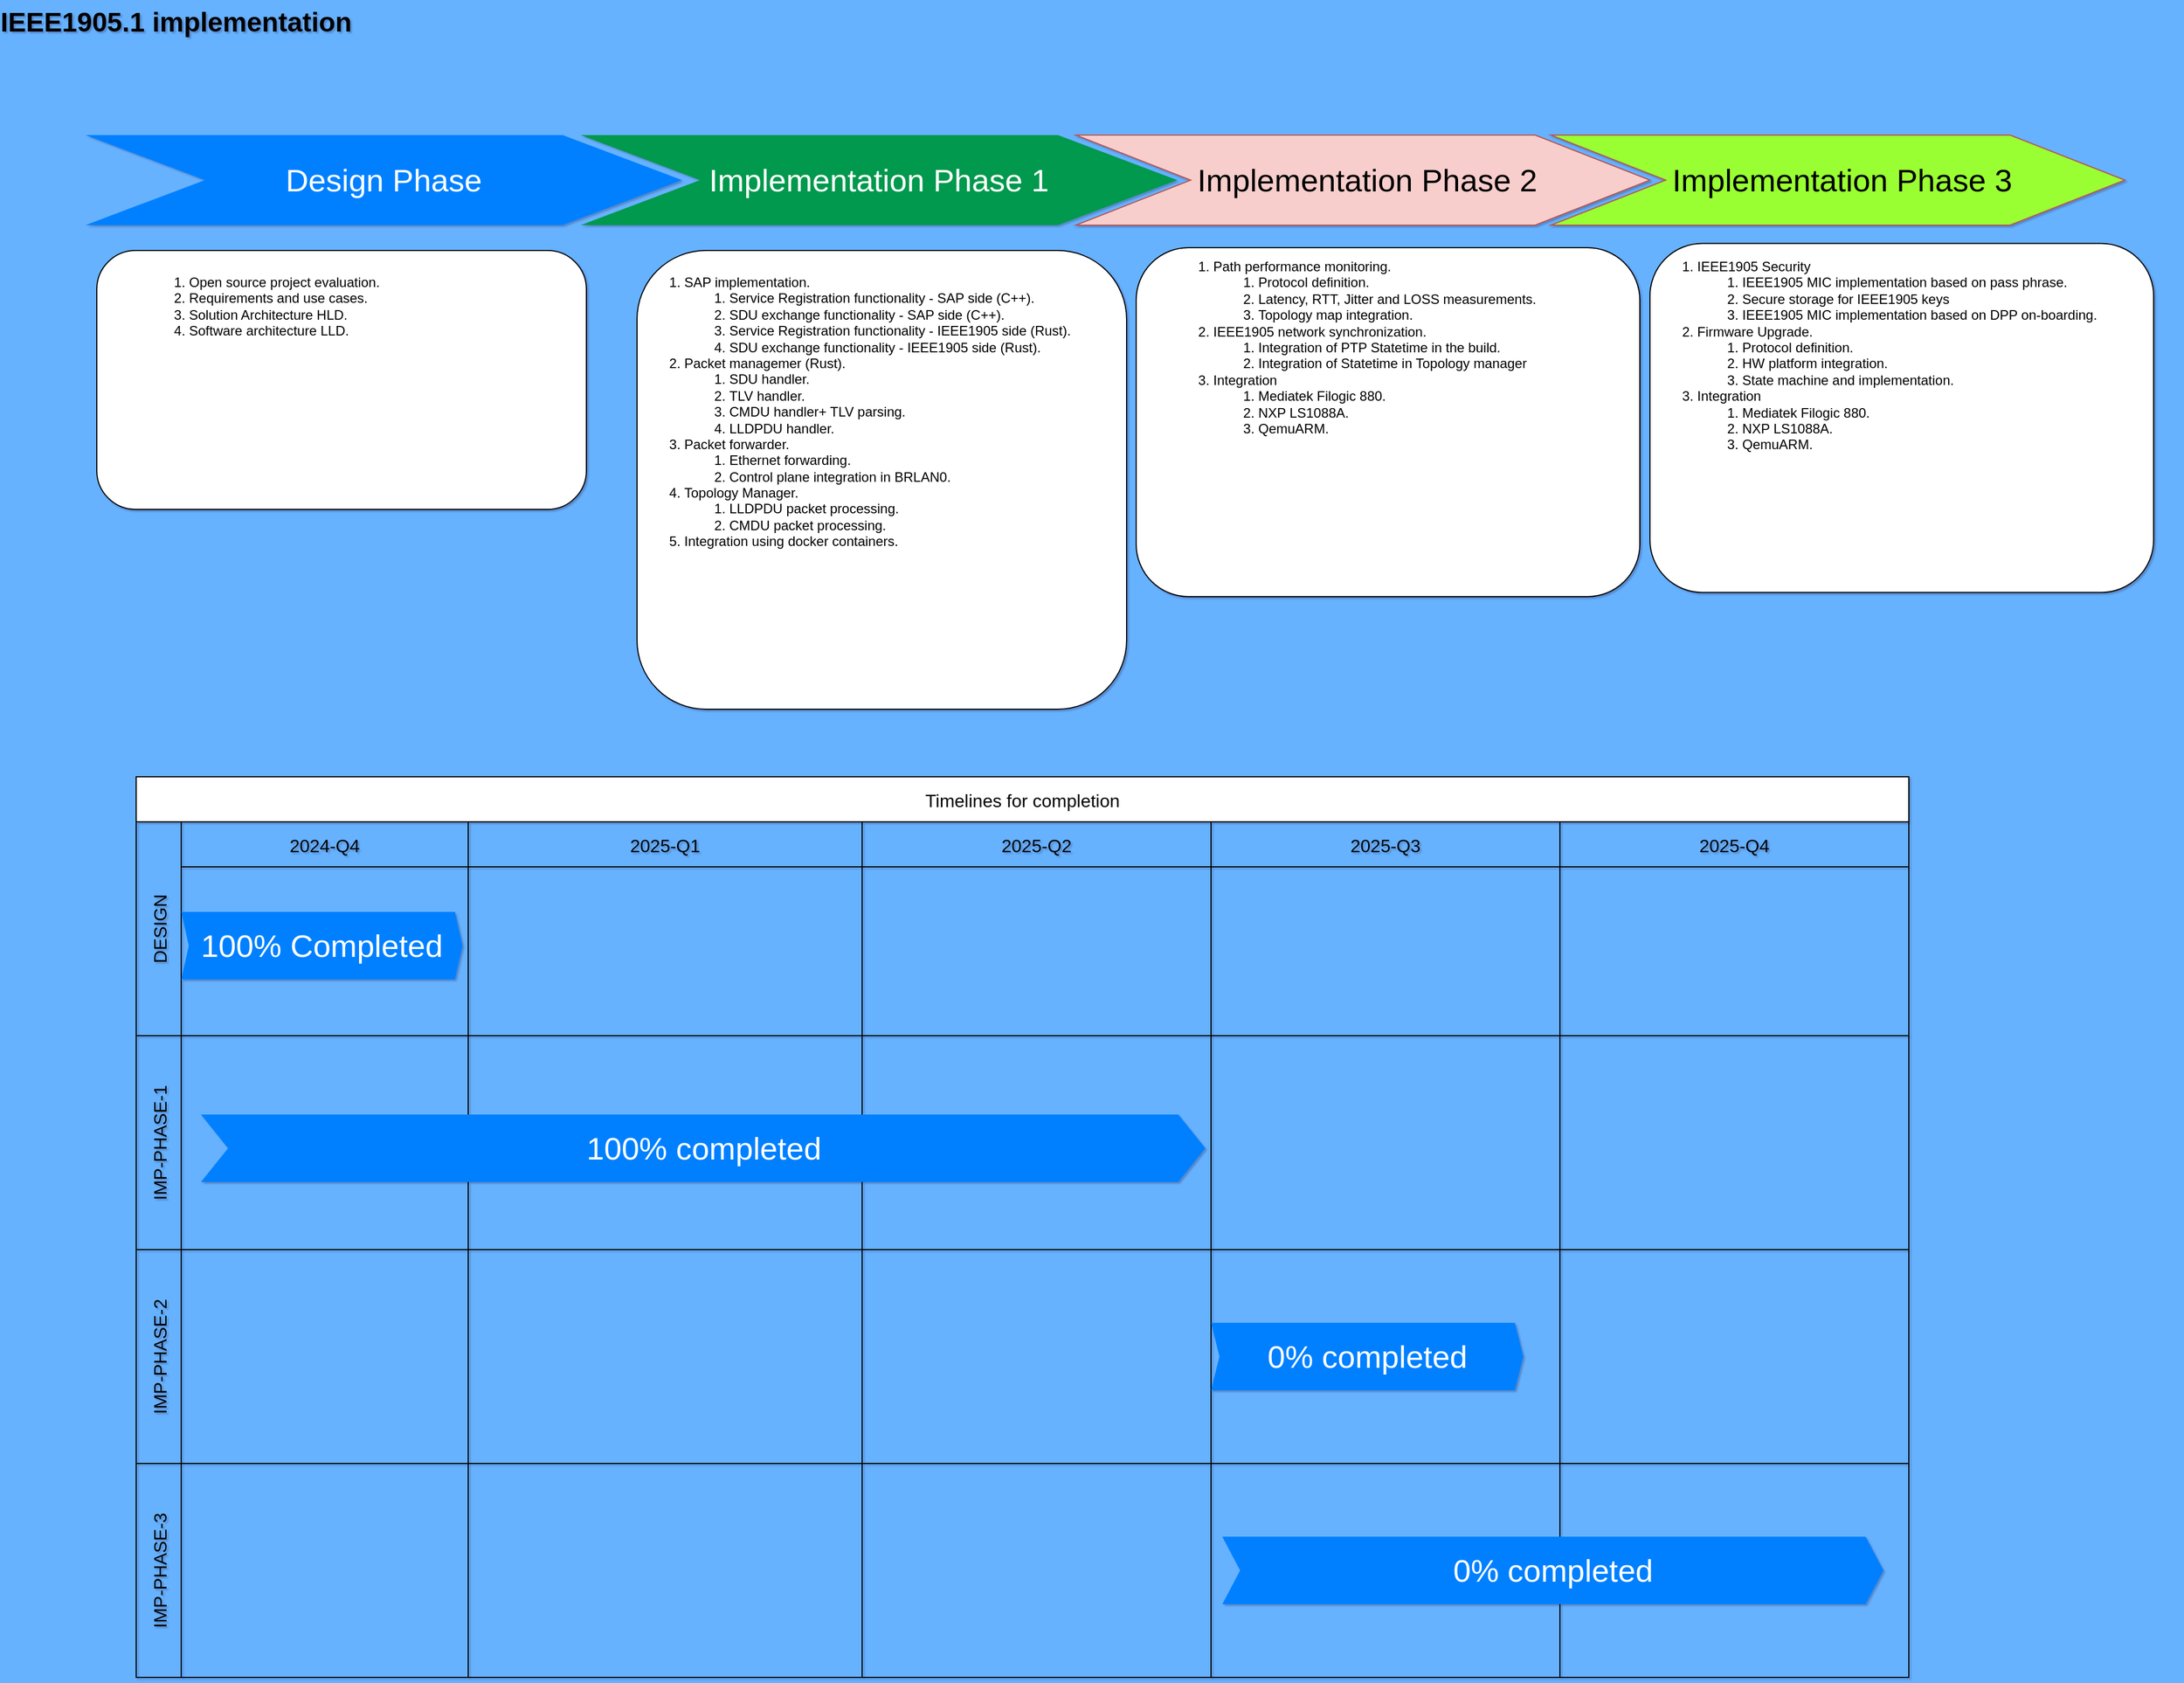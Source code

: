 <mxfile>
    <diagram id="YX6WL5jQAD7HE32yVWJi" name="Page-1">
        <mxGraphModel dx="2414" dy="507" grid="1" gridSize="10" guides="1" tooltips="1" connect="1" arrows="1" fold="1" page="1" pageScale="1" pageWidth="1169" pageHeight="827" background="#66B2FF" math="0" shadow="1">
            <root>
                <mxCell id="0"/>
                <mxCell id="1" parent="0"/>
                <mxCell id="yaC3Kc0Jhc1tfMPTlJ1g-6" value="" style="rounded=1;whiteSpace=wrap;html=1;" parent="1" vertex="1">
                    <mxGeometry x="80" y="402.5" width="435" height="230" as="geometry"/>
                </mxCell>
                <mxCell id="wJQXerrW_lwxBEKmfifJ-1" value="" style="rounded=1;whiteSpace=wrap;html=1;" parent="1" vertex="1">
                    <mxGeometry x="1003.5" y="400" width="447.5" height="310" as="geometry"/>
                </mxCell>
                <mxCell id="wJQXerrW_lwxBEKmfifJ-2" value="" style="rounded=1;whiteSpace=wrap;html=1;" parent="1" vertex="1">
                    <mxGeometry x="560" y="402.5" width="435" height="407.5" as="geometry"/>
                </mxCell>
                <mxCell id="wJQXerrW_lwxBEKmfifJ-3" value="&lt;div&gt;Implementation Phase 1&lt;/div&gt;" style="shape=step;whiteSpace=wrap;html=1;fontSize=28;fillColor=#00994D;fontColor=#FFFFFF;strokeColor=none;" parent="1" vertex="1">
                    <mxGeometry x="510" y="300" width="530" height="80" as="geometry"/>
                </mxCell>
                <mxCell id="wJQXerrW_lwxBEKmfifJ-4" value="&amp;nbsp;Implementation Phase 2" style="shape=step;whiteSpace=wrap;html=1;fontSize=28;fillColor=#f8cecc;strokeColor=#b85450;" parent="1" vertex="1">
                    <mxGeometry x="950" y="300" width="510" height="80" as="geometry"/>
                </mxCell>
                <mxCell id="wJQXerrW_lwxBEKmfifJ-6" value="&lt;ol&gt;&lt;li&gt;SAP implementation.&lt;/li&gt;&lt;ol&gt;&lt;li&gt;&lt;span style=&quot;background-color: initial;&quot;&gt;Service Registration functionality - SAP side (C++).&lt;/span&gt;&lt;br&gt;&lt;/li&gt;&lt;li&gt;SDU exchange functionality - SAP side (C++).&lt;/li&gt;&lt;li&gt;&lt;span style=&quot;background-color: initial;&quot;&gt;Service Registration functionality - IEEE1905 side (Rust).&lt;/span&gt;&lt;/li&gt;&lt;li&gt;&lt;span style=&quot;background-color: initial;&quot;&gt;SDU exchange functionality - IEEE1905 side (Rust).&lt;/span&gt;&lt;/li&gt;&lt;/ol&gt;&lt;li&gt;Packet managemer (Rust).&lt;/li&gt;&lt;ol&gt;&lt;li&gt;SDU handler.&lt;/li&gt;&lt;li&gt;TLV handler.&lt;/li&gt;&lt;li&gt;CMDU handler+ TLV parsing.&lt;/li&gt;&lt;li&gt;LLDPDU handler.&lt;/li&gt;&lt;/ol&gt;&lt;li&gt;Packet forwarder.&lt;/li&gt;&lt;ol&gt;&lt;li&gt;Ethernet forwarding.&lt;/li&gt;&lt;li&gt;Control plane integration in BRLAN0.&lt;/li&gt;&lt;/ol&gt;&lt;li&gt;Topology Manager.&lt;/li&gt;&lt;ol&gt;&lt;li&gt;LLDPDU packet processing.&lt;/li&gt;&lt;li&gt;CMDU packet processing.&lt;/li&gt;&lt;/ol&gt;&lt;li&gt;Integration using docker containers.&lt;/li&gt;&lt;/ol&gt;" style="text;spacingTop=-5;fillColor=#ffffff;whiteSpace=wrap;html=1;align=left;fontSize=12;fontFamily=Helvetica;fillColor=none;strokeColor=none;" parent="1" vertex="1">
                    <mxGeometry x="560" y="410" width="430" height="390" as="geometry"/>
                </mxCell>
                <mxCell id="wJQXerrW_lwxBEKmfifJ-7" value="&lt;ol&gt;&lt;li&gt;Path performance monitoring.&lt;/li&gt;&lt;ol&gt;&lt;li&gt;&lt;span style=&quot;background-color: initial;&quot;&gt;Protocol definition.&lt;/span&gt;&lt;/li&gt;&lt;li&gt;Latency, RTT, Jitter and LOSS measurements.&lt;/li&gt;&lt;li&gt;Topology map integration.&lt;/li&gt;&lt;/ol&gt;&lt;li&gt;IEEE1905 network synchronization.&amp;nbsp;&lt;/li&gt;&lt;ol&gt;&lt;li&gt;&lt;span style=&quot;background-color: initial;&quot;&gt;Integration of PTP Statetime in the build.&lt;/span&gt;&lt;/li&gt;&lt;li&gt;&lt;span style=&quot;background-color: initial;&quot;&gt;Integration of Statetime in Topology manager&lt;/span&gt;&lt;/li&gt;&lt;/ol&gt;&lt;li&gt;&lt;span style=&quot;background-color: initial;&quot;&gt;Integration&lt;/span&gt;&lt;/li&gt;&lt;ol&gt;&lt;li&gt;&lt;span style=&quot;background-color: initial;&quot;&gt;Mediatek Filogic 880.&lt;/span&gt;&lt;/li&gt;&lt;li&gt;NXP LS1088A.&lt;/li&gt;&lt;li&gt;QemuARM.&lt;/li&gt;&lt;/ol&gt;&lt;/ol&gt;" style="text;spacingTop=-5;fillColor=#ffffff;whiteSpace=wrap;html=1;align=left;fontSize=12;fontFamily=Helvetica;fillColor=none;strokeColor=none;" parent="1" vertex="1">
                    <mxGeometry x="1030" y="396.25" width="470" height="317.5" as="geometry"/>
                </mxCell>
                <mxCell id="yaC3Kc0Jhc1tfMPTlJ1g-3" value="Design Phase" style="shape=step;whiteSpace=wrap;html=1;fontSize=28;fillColor=#0080FF;fontColor=#FFFFFF;strokeColor=none;" parent="1" vertex="1">
                    <mxGeometry x="70" y="300" width="530" height="80" as="geometry"/>
                </mxCell>
                <mxCell id="yaC3Kc0Jhc1tfMPTlJ1g-4" value="&lt;ol&gt;&lt;li&gt;Open source project evaluation.&lt;/li&gt;&lt;li&gt;Requirements and use cases.&lt;/li&gt;&lt;li&gt;Solution Architecture HLD.&lt;/li&gt;&lt;li&gt;Software architecture LLD.&lt;/li&gt;&lt;/ol&gt;" style="text;spacingTop=-5;fillColor=#ffffff;whiteSpace=wrap;html=1;align=left;fontSize=12;fontFamily=Helvetica;fillColor=none;strokeColor=none;" parent="1" vertex="1">
                    <mxGeometry x="120" y="410" width="330" height="120" as="geometry"/>
                </mxCell>
                <mxCell id="cc-MaGHBFkqZ3Vr7AUOv-1" value="IEEE1905.1 implementation" style="text;strokeColor=none;fillColor=none;html=1;fontSize=24;fontStyle=1;verticalAlign=middle;align=center;" parent="1" vertex="1">
                    <mxGeometry x="100" y="180" width="100" height="40" as="geometry"/>
                </mxCell>
                <mxCell id="cc-MaGHBFkqZ3Vr7AUOv-19" value="Timelines for completion" style="shape=table;childLayout=tableLayout;startSize=40;collapsible=0;recursiveResize=0;expand=0;fontSize=16;" parent="1" vertex="1">
                    <mxGeometry x="115" y="870" width="1575" height="800" as="geometry"/>
                </mxCell>
                <mxCell id="cc-MaGHBFkqZ3Vr7AUOv-20" value="DESIGN" style="shape=tableRow;horizontal=0;swimlaneHead=0;swimlaneBody=0;top=0;left=0;strokeColor=inherit;bottom=0;right=0;dropTarget=0;fontStyle=0;fillColor=none;points=[[0,0.5],[1,0.5]];portConstraint=eastwest;startSize=40;collapsible=0;recursiveResize=0;expand=0;fontSize=16;" parent="cc-MaGHBFkqZ3Vr7AUOv-19" vertex="1">
                    <mxGeometry y="40" width="1575" height="190" as="geometry"/>
                </mxCell>
                <mxCell id="cc-MaGHBFkqZ3Vr7AUOv-21" value="2024-Q4" style="swimlane;swimlaneHead=0;swimlaneBody=0;fontStyle=0;strokeColor=inherit;connectable=0;fillColor=none;startSize=40;collapsible=0;recursiveResize=0;expand=0;fontSize=16;" parent="cc-MaGHBFkqZ3Vr7AUOv-20" vertex="1">
                    <mxGeometry x="40" width="255" height="190" as="geometry">
                        <mxRectangle width="255" height="190" as="alternateBounds"/>
                    </mxGeometry>
                </mxCell>
                <mxCell id="cc-MaGHBFkqZ3Vr7AUOv-48" value="100% Completed" style="shape=step;whiteSpace=wrap;html=1;fontSize=28;fillColor=#0080FF;fontColor=#FFFFFF;strokeColor=none;size=0.027;" parent="cc-MaGHBFkqZ3Vr7AUOv-21" vertex="1">
                    <mxGeometry y="80" width="250" height="60" as="geometry"/>
                </mxCell>
                <mxCell id="cc-MaGHBFkqZ3Vr7AUOv-22" value="2025-Q1" style="swimlane;swimlaneHead=0;swimlaneBody=0;fontStyle=0;strokeColor=inherit;connectable=0;fillColor=none;startSize=40;collapsible=0;recursiveResize=0;expand=0;fontSize=16;" parent="cc-MaGHBFkqZ3Vr7AUOv-20" vertex="1">
                    <mxGeometry x="295" width="350" height="190" as="geometry">
                        <mxRectangle width="350" height="190" as="alternateBounds"/>
                    </mxGeometry>
                </mxCell>
                <mxCell id="cc-MaGHBFkqZ3Vr7AUOv-23" value="2025-Q2" style="swimlane;swimlaneHead=0;swimlaneBody=0;fontStyle=0;strokeColor=inherit;connectable=0;fillColor=none;startSize=40;collapsible=0;recursiveResize=0;expand=0;fontSize=16;" parent="cc-MaGHBFkqZ3Vr7AUOv-20" vertex="1">
                    <mxGeometry x="645" width="310" height="190" as="geometry">
                        <mxRectangle width="310" height="190" as="alternateBounds"/>
                    </mxGeometry>
                </mxCell>
                <mxCell id="cc-MaGHBFkqZ3Vr7AUOv-44" value="2025-Q3" style="swimlane;swimlaneHead=0;swimlaneBody=0;fontStyle=0;strokeColor=inherit;connectable=0;fillColor=none;startSize=40;collapsible=0;recursiveResize=0;expand=0;fontSize=16;" parent="cc-MaGHBFkqZ3Vr7AUOv-20" vertex="1">
                    <mxGeometry x="955" width="310" height="190" as="geometry">
                        <mxRectangle width="310" height="190" as="alternateBounds"/>
                    </mxGeometry>
                </mxCell>
                <mxCell id="cc-MaGHBFkqZ3Vr7AUOv-40" value="2025-Q4" style="swimlane;swimlaneHead=0;swimlaneBody=0;fontStyle=0;strokeColor=inherit;connectable=0;fillColor=none;startSize=40;collapsible=0;recursiveResize=0;expand=0;fontSize=16;" parent="cc-MaGHBFkqZ3Vr7AUOv-20" vertex="1">
                    <mxGeometry x="1265" width="310" height="190" as="geometry">
                        <mxRectangle width="310" height="190" as="alternateBounds"/>
                    </mxGeometry>
                </mxCell>
                <mxCell id="cc-MaGHBFkqZ3Vr7AUOv-36" value="IMP-PHASE-1" style="shape=tableRow;horizontal=0;swimlaneHead=0;swimlaneBody=0;top=0;left=0;strokeColor=inherit;bottom=0;right=0;dropTarget=0;fontStyle=0;fillColor=none;points=[[0,0.5],[1,0.5]];portConstraint=eastwest;startSize=40;collapsible=0;recursiveResize=0;expand=0;fontSize=16;" parent="cc-MaGHBFkqZ3Vr7AUOv-19" vertex="1">
                    <mxGeometry y="230" width="1575" height="190" as="geometry"/>
                </mxCell>
                <mxCell id="cc-MaGHBFkqZ3Vr7AUOv-37" style="swimlane;swimlaneHead=0;swimlaneBody=0;fontStyle=0;connectable=0;strokeColor=inherit;fillColor=none;startSize=0;collapsible=0;recursiveResize=0;expand=0;fontSize=16;" parent="cc-MaGHBFkqZ3Vr7AUOv-36" vertex="1">
                    <mxGeometry x="40" width="255" height="190" as="geometry">
                        <mxRectangle width="255" height="190" as="alternateBounds"/>
                    </mxGeometry>
                </mxCell>
                <mxCell id="cc-MaGHBFkqZ3Vr7AUOv-49" value="100% completed" style="shape=step;whiteSpace=wrap;html=1;fontSize=28;fillColor=#0080FF;fontColor=#FFFFFF;strokeColor=none;size=0.027;" parent="cc-MaGHBFkqZ3Vr7AUOv-37" vertex="1">
                    <mxGeometry x="17.5" y="70" width="892.5" height="60" as="geometry"/>
                </mxCell>
                <mxCell id="cc-MaGHBFkqZ3Vr7AUOv-38" style="swimlane;swimlaneHead=0;swimlaneBody=0;fontStyle=0;connectable=0;strokeColor=inherit;fillColor=none;startSize=0;collapsible=0;recursiveResize=0;expand=0;fontSize=16;" parent="cc-MaGHBFkqZ3Vr7AUOv-36" vertex="1">
                    <mxGeometry x="295" width="350" height="190" as="geometry">
                        <mxRectangle width="350" height="190" as="alternateBounds"/>
                    </mxGeometry>
                </mxCell>
                <mxCell id="cc-MaGHBFkqZ3Vr7AUOv-39" style="swimlane;swimlaneHead=0;swimlaneBody=0;fontStyle=0;connectable=0;strokeColor=inherit;fillColor=none;startSize=0;collapsible=0;recursiveResize=0;expand=0;fontSize=16;" parent="cc-MaGHBFkqZ3Vr7AUOv-36" vertex="1">
                    <mxGeometry x="645" width="310" height="190" as="geometry">
                        <mxRectangle width="310" height="190" as="alternateBounds"/>
                    </mxGeometry>
                </mxCell>
                <mxCell id="cc-MaGHBFkqZ3Vr7AUOv-45" style="swimlane;swimlaneHead=0;swimlaneBody=0;fontStyle=0;connectable=0;strokeColor=inherit;fillColor=none;startSize=0;collapsible=0;recursiveResize=0;expand=0;fontSize=16;" parent="cc-MaGHBFkqZ3Vr7AUOv-36" vertex="1">
                    <mxGeometry x="955" width="310" height="190" as="geometry">
                        <mxRectangle width="310" height="190" as="alternateBounds"/>
                    </mxGeometry>
                </mxCell>
                <mxCell id="cc-MaGHBFkqZ3Vr7AUOv-41" style="swimlane;swimlaneHead=0;swimlaneBody=0;fontStyle=0;connectable=0;strokeColor=inherit;fillColor=none;startSize=0;collapsible=0;recursiveResize=0;expand=0;fontSize=16;" parent="cc-MaGHBFkqZ3Vr7AUOv-36" vertex="1">
                    <mxGeometry x="1265" width="310" height="190" as="geometry">
                        <mxRectangle width="310" height="190" as="alternateBounds"/>
                    </mxGeometry>
                </mxCell>
                <mxCell id="cc-MaGHBFkqZ3Vr7AUOv-24" value="IMP-PHASE-2" style="shape=tableRow;horizontal=0;swimlaneHead=0;swimlaneBody=0;top=0;left=0;strokeColor=inherit;bottom=0;right=0;dropTarget=0;fontStyle=0;fillColor=none;points=[[0,0.5],[1,0.5]];portConstraint=eastwest;startSize=40;collapsible=0;recursiveResize=0;expand=0;fontSize=16;" parent="cc-MaGHBFkqZ3Vr7AUOv-19" vertex="1">
                    <mxGeometry y="420" width="1575" height="190" as="geometry"/>
                </mxCell>
                <mxCell id="cc-MaGHBFkqZ3Vr7AUOv-25" value="" style="swimlane;swimlaneHead=0;swimlaneBody=0;fontStyle=0;connectable=0;strokeColor=inherit;fillColor=none;startSize=0;collapsible=0;recursiveResize=0;expand=0;fontSize=16;" parent="cc-MaGHBFkqZ3Vr7AUOv-24" vertex="1">
                    <mxGeometry x="40" width="255" height="190" as="geometry">
                        <mxRectangle width="255" height="190" as="alternateBounds"/>
                    </mxGeometry>
                </mxCell>
                <mxCell id="cc-MaGHBFkqZ3Vr7AUOv-26" value="" style="swimlane;swimlaneHead=0;swimlaneBody=0;fontStyle=0;connectable=0;strokeColor=inherit;fillColor=none;startSize=0;collapsible=0;recursiveResize=0;expand=0;fontSize=16;" parent="cc-MaGHBFkqZ3Vr7AUOv-24" vertex="1">
                    <mxGeometry x="295" width="350" height="190" as="geometry">
                        <mxRectangle width="350" height="190" as="alternateBounds"/>
                    </mxGeometry>
                </mxCell>
                <mxCell id="cc-MaGHBFkqZ3Vr7AUOv-27" value="" style="swimlane;swimlaneHead=0;swimlaneBody=0;fontStyle=0;connectable=0;strokeColor=inherit;fillColor=none;startSize=0;collapsible=0;recursiveResize=0;expand=0;fontSize=16;" parent="cc-MaGHBFkqZ3Vr7AUOv-24" vertex="1">
                    <mxGeometry x="645" width="310" height="190" as="geometry">
                        <mxRectangle width="310" height="190" as="alternateBounds"/>
                    </mxGeometry>
                </mxCell>
                <mxCell id="cc-MaGHBFkqZ3Vr7AUOv-46" style="swimlane;swimlaneHead=0;swimlaneBody=0;fontStyle=0;connectable=0;strokeColor=inherit;fillColor=none;startSize=0;collapsible=0;recursiveResize=0;expand=0;fontSize=16;" parent="cc-MaGHBFkqZ3Vr7AUOv-24" vertex="1">
                    <mxGeometry x="955" width="310" height="190" as="geometry">
                        <mxRectangle width="310" height="190" as="alternateBounds"/>
                    </mxGeometry>
                </mxCell>
                <mxCell id="cc-MaGHBFkqZ3Vr7AUOv-50" value="0% completed" style="shape=step;whiteSpace=wrap;html=1;fontSize=28;fillColor=#0080FF;fontColor=#FFFFFF;strokeColor=none;size=0.027;" parent="cc-MaGHBFkqZ3Vr7AUOv-46" vertex="1">
                    <mxGeometry y="65" width="277.5" height="60" as="geometry"/>
                </mxCell>
                <mxCell id="cc-MaGHBFkqZ3Vr7AUOv-42" style="swimlane;swimlaneHead=0;swimlaneBody=0;fontStyle=0;connectable=0;strokeColor=inherit;fillColor=none;startSize=0;collapsible=0;recursiveResize=0;expand=0;fontSize=16;" parent="cc-MaGHBFkqZ3Vr7AUOv-24" vertex="1">
                    <mxGeometry x="1265" width="310" height="190" as="geometry">
                        <mxRectangle width="310" height="190" as="alternateBounds"/>
                    </mxGeometry>
                </mxCell>
                <mxCell id="27" value="IMP-PHASE-3" style="shape=tableRow;horizontal=0;swimlaneHead=0;swimlaneBody=0;top=0;left=0;strokeColor=inherit;bottom=0;right=0;dropTarget=0;fontStyle=0;fillColor=none;points=[[0,0.5],[1,0.5]];portConstraint=eastwest;startSize=40;collapsible=0;recursiveResize=0;expand=0;fontSize=16;" parent="cc-MaGHBFkqZ3Vr7AUOv-19" vertex="1">
                    <mxGeometry y="610" width="1575" height="190" as="geometry"/>
                </mxCell>
                <mxCell id="28" value="" style="swimlane;swimlaneHead=0;swimlaneBody=0;fontStyle=0;connectable=0;strokeColor=inherit;fillColor=none;startSize=0;collapsible=0;recursiveResize=0;expand=0;fontSize=16;" parent="27" vertex="1">
                    <mxGeometry x="40" width="255" height="190" as="geometry">
                        <mxRectangle width="255" height="190" as="alternateBounds"/>
                    </mxGeometry>
                </mxCell>
                <mxCell id="29" value="" style="swimlane;swimlaneHead=0;swimlaneBody=0;fontStyle=0;connectable=0;strokeColor=inherit;fillColor=none;startSize=0;collapsible=0;recursiveResize=0;expand=0;fontSize=16;" parent="27" vertex="1">
                    <mxGeometry x="295" width="350" height="190" as="geometry">
                        <mxRectangle width="350" height="190" as="alternateBounds"/>
                    </mxGeometry>
                </mxCell>
                <mxCell id="30" value="" style="swimlane;swimlaneHead=0;swimlaneBody=0;fontStyle=0;connectable=0;strokeColor=inherit;fillColor=none;startSize=0;collapsible=0;recursiveResize=0;expand=0;fontSize=16;" parent="27" vertex="1">
                    <mxGeometry x="645" width="310" height="190" as="geometry">
                        <mxRectangle width="310" height="190" as="alternateBounds"/>
                    </mxGeometry>
                </mxCell>
                <mxCell id="31" style="swimlane;swimlaneHead=0;swimlaneBody=0;fontStyle=0;connectable=0;strokeColor=inherit;fillColor=none;startSize=0;collapsible=0;recursiveResize=0;expand=0;fontSize=16;" parent="27" vertex="1">
                    <mxGeometry x="955" width="310" height="190" as="geometry">
                        <mxRectangle width="310" height="190" as="alternateBounds"/>
                    </mxGeometry>
                </mxCell>
                <mxCell id="32" value="0% completed" style="shape=step;whiteSpace=wrap;html=1;fontSize=28;fillColor=#0080FF;fontColor=#FFFFFF;strokeColor=none;size=0.027;" parent="31" vertex="1">
                    <mxGeometry x="10" y="65" width="587.5" height="60" as="geometry"/>
                </mxCell>
                <mxCell id="33" style="swimlane;swimlaneHead=0;swimlaneBody=0;fontStyle=0;connectable=0;strokeColor=inherit;fillColor=none;startSize=0;collapsible=0;recursiveResize=0;expand=0;fontSize=16;" parent="27" vertex="1">
                    <mxGeometry x="1265" width="310" height="190" as="geometry">
                        <mxRectangle width="310" height="190" as="alternateBounds"/>
                    </mxGeometry>
                </mxCell>
                <mxCell id="2" value="&amp;nbsp;Implementation Phase 3" style="shape=step;whiteSpace=wrap;html=1;fontSize=28;fillColor=#99FF33;strokeColor=#b85450;" parent="1" vertex="1">
                    <mxGeometry x="1372" y="300" width="510" height="80" as="geometry"/>
                </mxCell>
                <mxCell id="4" value="" style="rounded=1;whiteSpace=wrap;html=1;" parent="1" vertex="1">
                    <mxGeometry x="1460" y="396.25" width="447.5" height="310" as="geometry"/>
                </mxCell>
                <mxCell id="3" value="&lt;ol&gt;&lt;li&gt;IEEE1905 Security&lt;/li&gt;&lt;ol&gt;&lt;li&gt;IEEE1905 MIC implementation based on pass phrase.&lt;/li&gt;&lt;li&gt;Secure storage for IEEE1905 keys&lt;/li&gt;&lt;li&gt;IEEE1905 MIC implementation based on DPP on-boarding.&lt;/li&gt;&lt;/ol&gt;&lt;li&gt;Firmware Upgrade.&lt;/li&gt;&lt;ol&gt;&lt;li&gt;Protocol definition.&lt;/li&gt;&lt;li&gt;HW platform integration.&lt;/li&gt;&lt;li&gt;State machine and implementation.&lt;/li&gt;&lt;/ol&gt;&lt;li&gt;Integration&lt;/li&gt;&lt;ol&gt;&lt;li&gt;&lt;span style=&quot;background-color: initial;&quot;&gt;Mediatek Filogic 880.&lt;/span&gt;&lt;/li&gt;&lt;li&gt;NXP LS1088A.&lt;/li&gt;&lt;li&gt;QemuARM.&lt;/li&gt;&lt;/ol&gt;&lt;/ol&gt;" style="text;spacingTop=-5;fillColor=#ffffff;whiteSpace=wrap;html=1;align=left;fontSize=12;fontFamily=Helvetica;fillColor=none;strokeColor=none;" parent="1" vertex="1">
                    <mxGeometry x="1460" y="396.25" width="470" height="317.5" as="geometry"/>
                </mxCell>
            </root>
        </mxGraphModel>
    </diagram>
</mxfile>